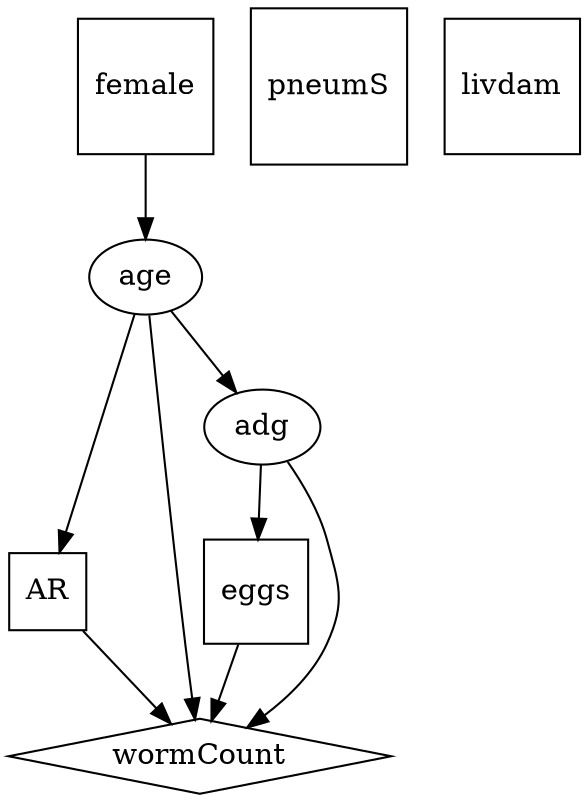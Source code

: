 digraph dag { 

"AR"[shape=square];
"pneumS"[shape=square];
"female"[shape=square];
"livdam"[shape=square];
"eggs"[shape=square];
"wormCount"[shape=diamond];
"age"[shape=oval];
"adg"[shape=oval];



"AR"->"wormCount";
"female"->"age";
"eggs"->"wormCount";
"age"->"AR";
"age"->"wormCount";
"age"->"adg";
"adg"->"eggs";
"adg"->"wormCount";

}
